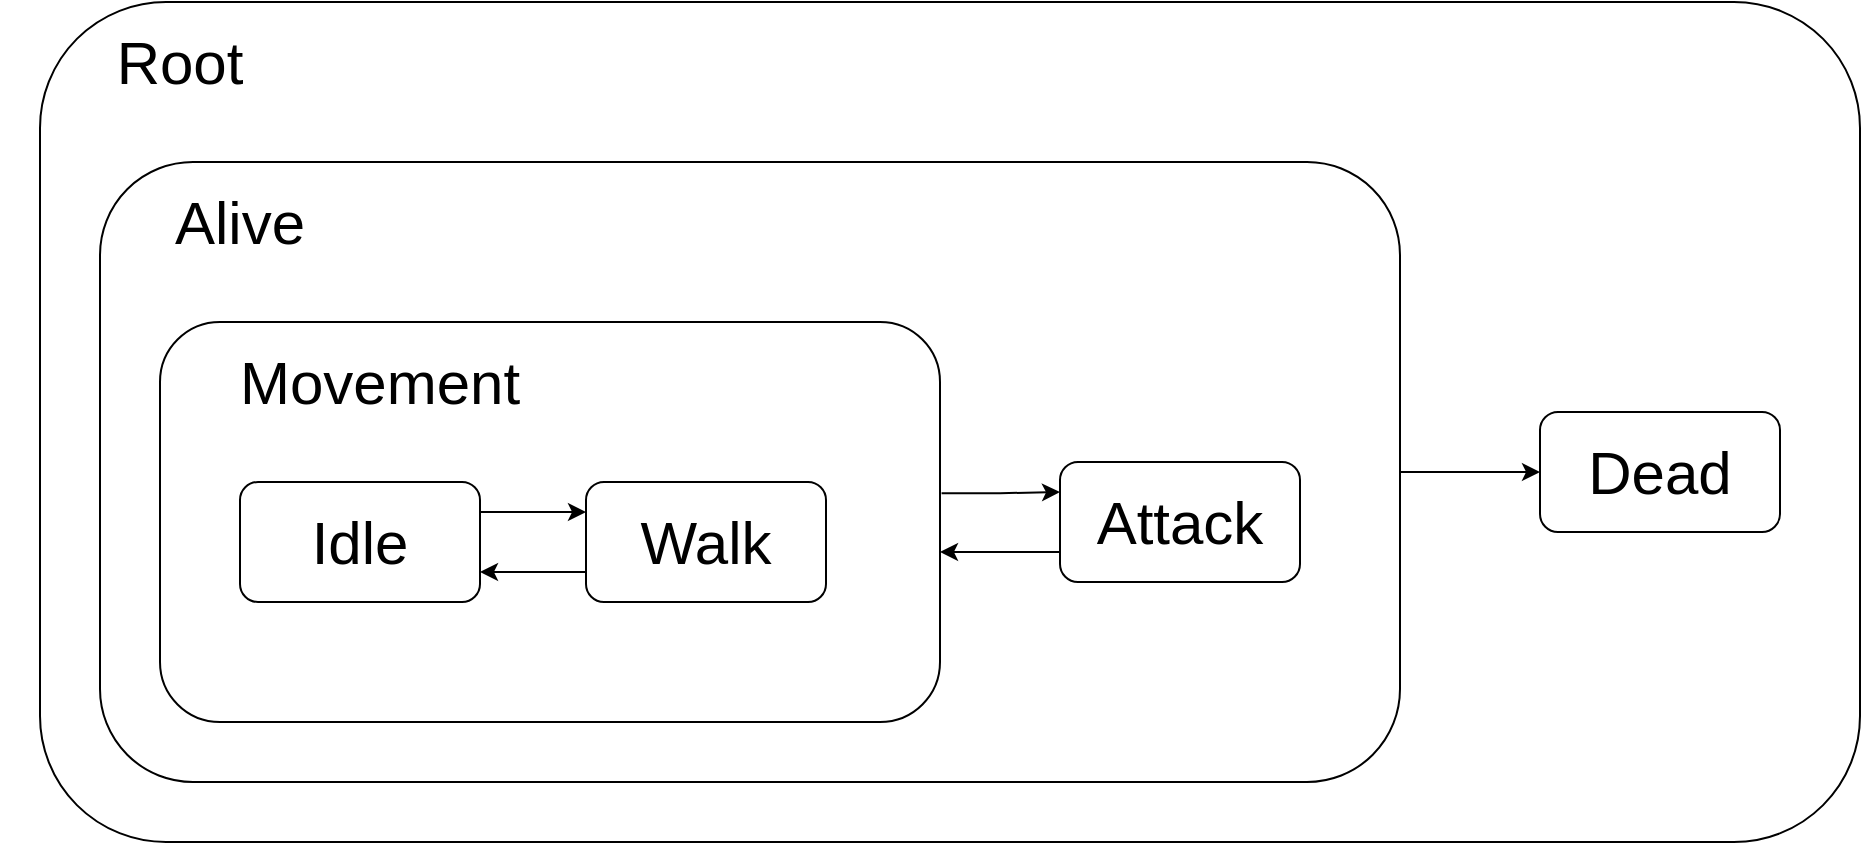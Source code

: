 <mxfile version="12.6.5" type="device"><diagram id="2Y1uO8FVUl5P_Y4cSUHu" name="Page-1"><mxGraphModel dx="1024" dy="592" grid="1" gridSize="10" guides="1" tooltips="1" connect="1" arrows="1" fold="1" page="1" pageScale="1" pageWidth="827" pageHeight="1169" math="0" shadow="0"><root><mxCell id="0"/><mxCell id="1" parent="0"/><mxCell id="ZzPiuVXm6a4L6EahcohI-1" value="" style="rounded=1;whiteSpace=wrap;html=1;fontSize=30;fillColor=none;" vertex="1" parent="1"><mxGeometry x="80" y="60" width="910" height="420" as="geometry"/></mxCell><mxCell id="Yb0jA1rB47iWOn3TviO6-11" style="edgeStyle=orthogonalEdgeStyle;rounded=0;orthogonalLoop=1;jettySize=auto;html=1;entryX=0;entryY=0.5;entryDx=0;entryDy=0;fontSize=30;" parent="1" source="Yb0jA1rB47iWOn3TviO6-8" target="Yb0jA1rB47iWOn3TviO6-10" edge="1"><mxGeometry relative="1" as="geometry"/></mxCell><mxCell id="Yb0jA1rB47iWOn3TviO6-8" value="" style="rounded=1;whiteSpace=wrap;html=1;fontSize=30;fillColor=none;" parent="1" vertex="1"><mxGeometry x="110" y="140" width="650" height="310" as="geometry"/></mxCell><mxCell id="Yb0jA1rB47iWOn3TviO6-7" style="edgeStyle=orthogonalEdgeStyle;rounded=0;orthogonalLoop=1;jettySize=auto;html=1;entryX=0;entryY=0.25;entryDx=0;entryDy=0;fontSize=30;startArrow=none;startFill=0;exitX=1.002;exitY=0.428;exitDx=0;exitDy=0;exitPerimeter=0;" parent="1" source="Yb0jA1rB47iWOn3TviO6-4" target="Yb0jA1rB47iWOn3TviO6-6" edge="1"><mxGeometry relative="1" as="geometry"><Array as="points"><mxPoint x="560" y="306"/></Array></mxGeometry></mxCell><mxCell id="Yb0jA1rB47iWOn3TviO6-4" value="" style="rounded=1;whiteSpace=wrap;html=1;fontSize=30;fillColor=none;" parent="1" vertex="1"><mxGeometry x="140" y="220" width="390" height="200" as="geometry"/></mxCell><mxCell id="Yb0jA1rB47iWOn3TviO6-3" style="edgeStyle=orthogonalEdgeStyle;rounded=0;orthogonalLoop=1;jettySize=auto;html=1;entryX=0;entryY=0.25;entryDx=0;entryDy=0;fontSize=30;exitX=1;exitY=0.25;exitDx=0;exitDy=0;" parent="1" source="Yb0jA1rB47iWOn3TviO6-1" target="Yb0jA1rB47iWOn3TviO6-2" edge="1"><mxGeometry relative="1" as="geometry"/></mxCell><mxCell id="Yb0jA1rB47iWOn3TviO6-1" value="Idle" style="rounded=1;whiteSpace=wrap;html=1;fontSize=30;" parent="1" vertex="1"><mxGeometry x="180" y="300" width="120" height="60" as="geometry"/></mxCell><mxCell id="Yb0jA1rB47iWOn3TviO6-15" style="edgeStyle=orthogonalEdgeStyle;rounded=0;orthogonalLoop=1;jettySize=auto;html=1;entryX=1;entryY=0.75;entryDx=0;entryDy=0;startArrow=none;startFill=0;fontSize=30;endArrow=classic;endFill=1;exitX=0;exitY=0.75;exitDx=0;exitDy=0;" parent="1" source="Yb0jA1rB47iWOn3TviO6-2" target="Yb0jA1rB47iWOn3TviO6-1" edge="1"><mxGeometry relative="1" as="geometry"/></mxCell><mxCell id="Yb0jA1rB47iWOn3TviO6-2" value="Walk" style="rounded=1;whiteSpace=wrap;html=1;fontSize=30;" parent="1" vertex="1"><mxGeometry x="353" y="300" width="120" height="60" as="geometry"/></mxCell><mxCell id="Yb0jA1rB47iWOn3TviO6-5" value="Movement" style="text;html=1;strokeColor=none;fillColor=none;align=center;verticalAlign=middle;whiteSpace=wrap;rounded=0;fontSize=30;" parent="1" vertex="1"><mxGeometry x="160" y="240" width="180" height="20" as="geometry"/></mxCell><mxCell id="Yb0jA1rB47iWOn3TviO6-6" value="Attack" style="rounded=1;whiteSpace=wrap;html=1;fontSize=30;" parent="1" vertex="1"><mxGeometry x="590" y="290" width="120" height="60" as="geometry"/></mxCell><mxCell id="Yb0jA1rB47iWOn3TviO6-9" value="Alive" style="text;html=1;strokeColor=none;fillColor=none;align=center;verticalAlign=middle;whiteSpace=wrap;rounded=0;fontSize=30;" parent="1" vertex="1"><mxGeometry x="90" y="160" width="180" height="20" as="geometry"/></mxCell><mxCell id="Yb0jA1rB47iWOn3TviO6-10" value="Dead" style="rounded=1;whiteSpace=wrap;html=1;fontSize=30;" parent="1" vertex="1"><mxGeometry x="830" y="265" width="120" height="60" as="geometry"/></mxCell><mxCell id="Yb0jA1rB47iWOn3TviO6-16" style="edgeStyle=orthogonalEdgeStyle;rounded=0;orthogonalLoop=1;jettySize=auto;html=1;entryX=1;entryY=0.575;entryDx=0;entryDy=0;fontSize=30;startArrow=none;startFill=0;exitX=0;exitY=0.75;exitDx=0;exitDy=0;entryPerimeter=0;" parent="1" source="Yb0jA1rB47iWOn3TviO6-6" target="Yb0jA1rB47iWOn3TviO6-4" edge="1"><mxGeometry relative="1" as="geometry"><mxPoint x="540" y="330" as="sourcePoint"/><mxPoint x="600" y="330" as="targetPoint"/></mxGeometry></mxCell><mxCell id="ZzPiuVXm6a4L6EahcohI-2" value="Root" style="text;html=1;strokeColor=none;fillColor=none;align=center;verticalAlign=middle;whiteSpace=wrap;rounded=0;fontSize=30;" vertex="1" parent="1"><mxGeometry x="60" y="80" width="180" height="20" as="geometry"/></mxCell></root></mxGraphModel></diagram></mxfile>